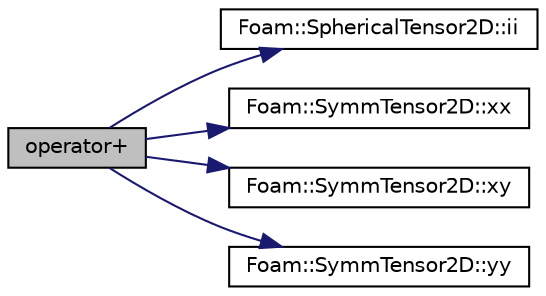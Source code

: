 digraph "operator+"
{
  bgcolor="transparent";
  edge [fontname="Helvetica",fontsize="10",labelfontname="Helvetica",labelfontsize="10"];
  node [fontname="Helvetica",fontsize="10",shape=record];
  rankdir="LR";
  Node141109 [label="operator+",height=0.2,width=0.4,color="black", fillcolor="grey75", style="filled", fontcolor="black"];
  Node141109 -> Node141110 [color="midnightblue",fontsize="10",style="solid",fontname="Helvetica"];
  Node141110 [label="Foam::SphericalTensor2D::ii",height=0.2,width=0.4,color="black",URL="$a29517.html#a8a6ef975bcb1f17d9cd0457417bcac47"];
  Node141109 -> Node141111 [color="midnightblue",fontsize="10",style="solid",fontname="Helvetica"];
  Node141111 [label="Foam::SymmTensor2D::xx",height=0.2,width=0.4,color="black",URL="$a29621.html#a1b97c7c1ed81b4fb23da8dcb71a8cd2a"];
  Node141109 -> Node141112 [color="midnightblue",fontsize="10",style="solid",fontname="Helvetica"];
  Node141112 [label="Foam::SymmTensor2D::xy",height=0.2,width=0.4,color="black",URL="$a29621.html#aab470ae2a5eeac8c33a7b6abac6b39b3"];
  Node141109 -> Node141113 [color="midnightblue",fontsize="10",style="solid",fontname="Helvetica"];
  Node141113 [label="Foam::SymmTensor2D::yy",height=0.2,width=0.4,color="black",URL="$a29621.html#aba9d77023a5662b9c2d3639d5de555a0"];
}
